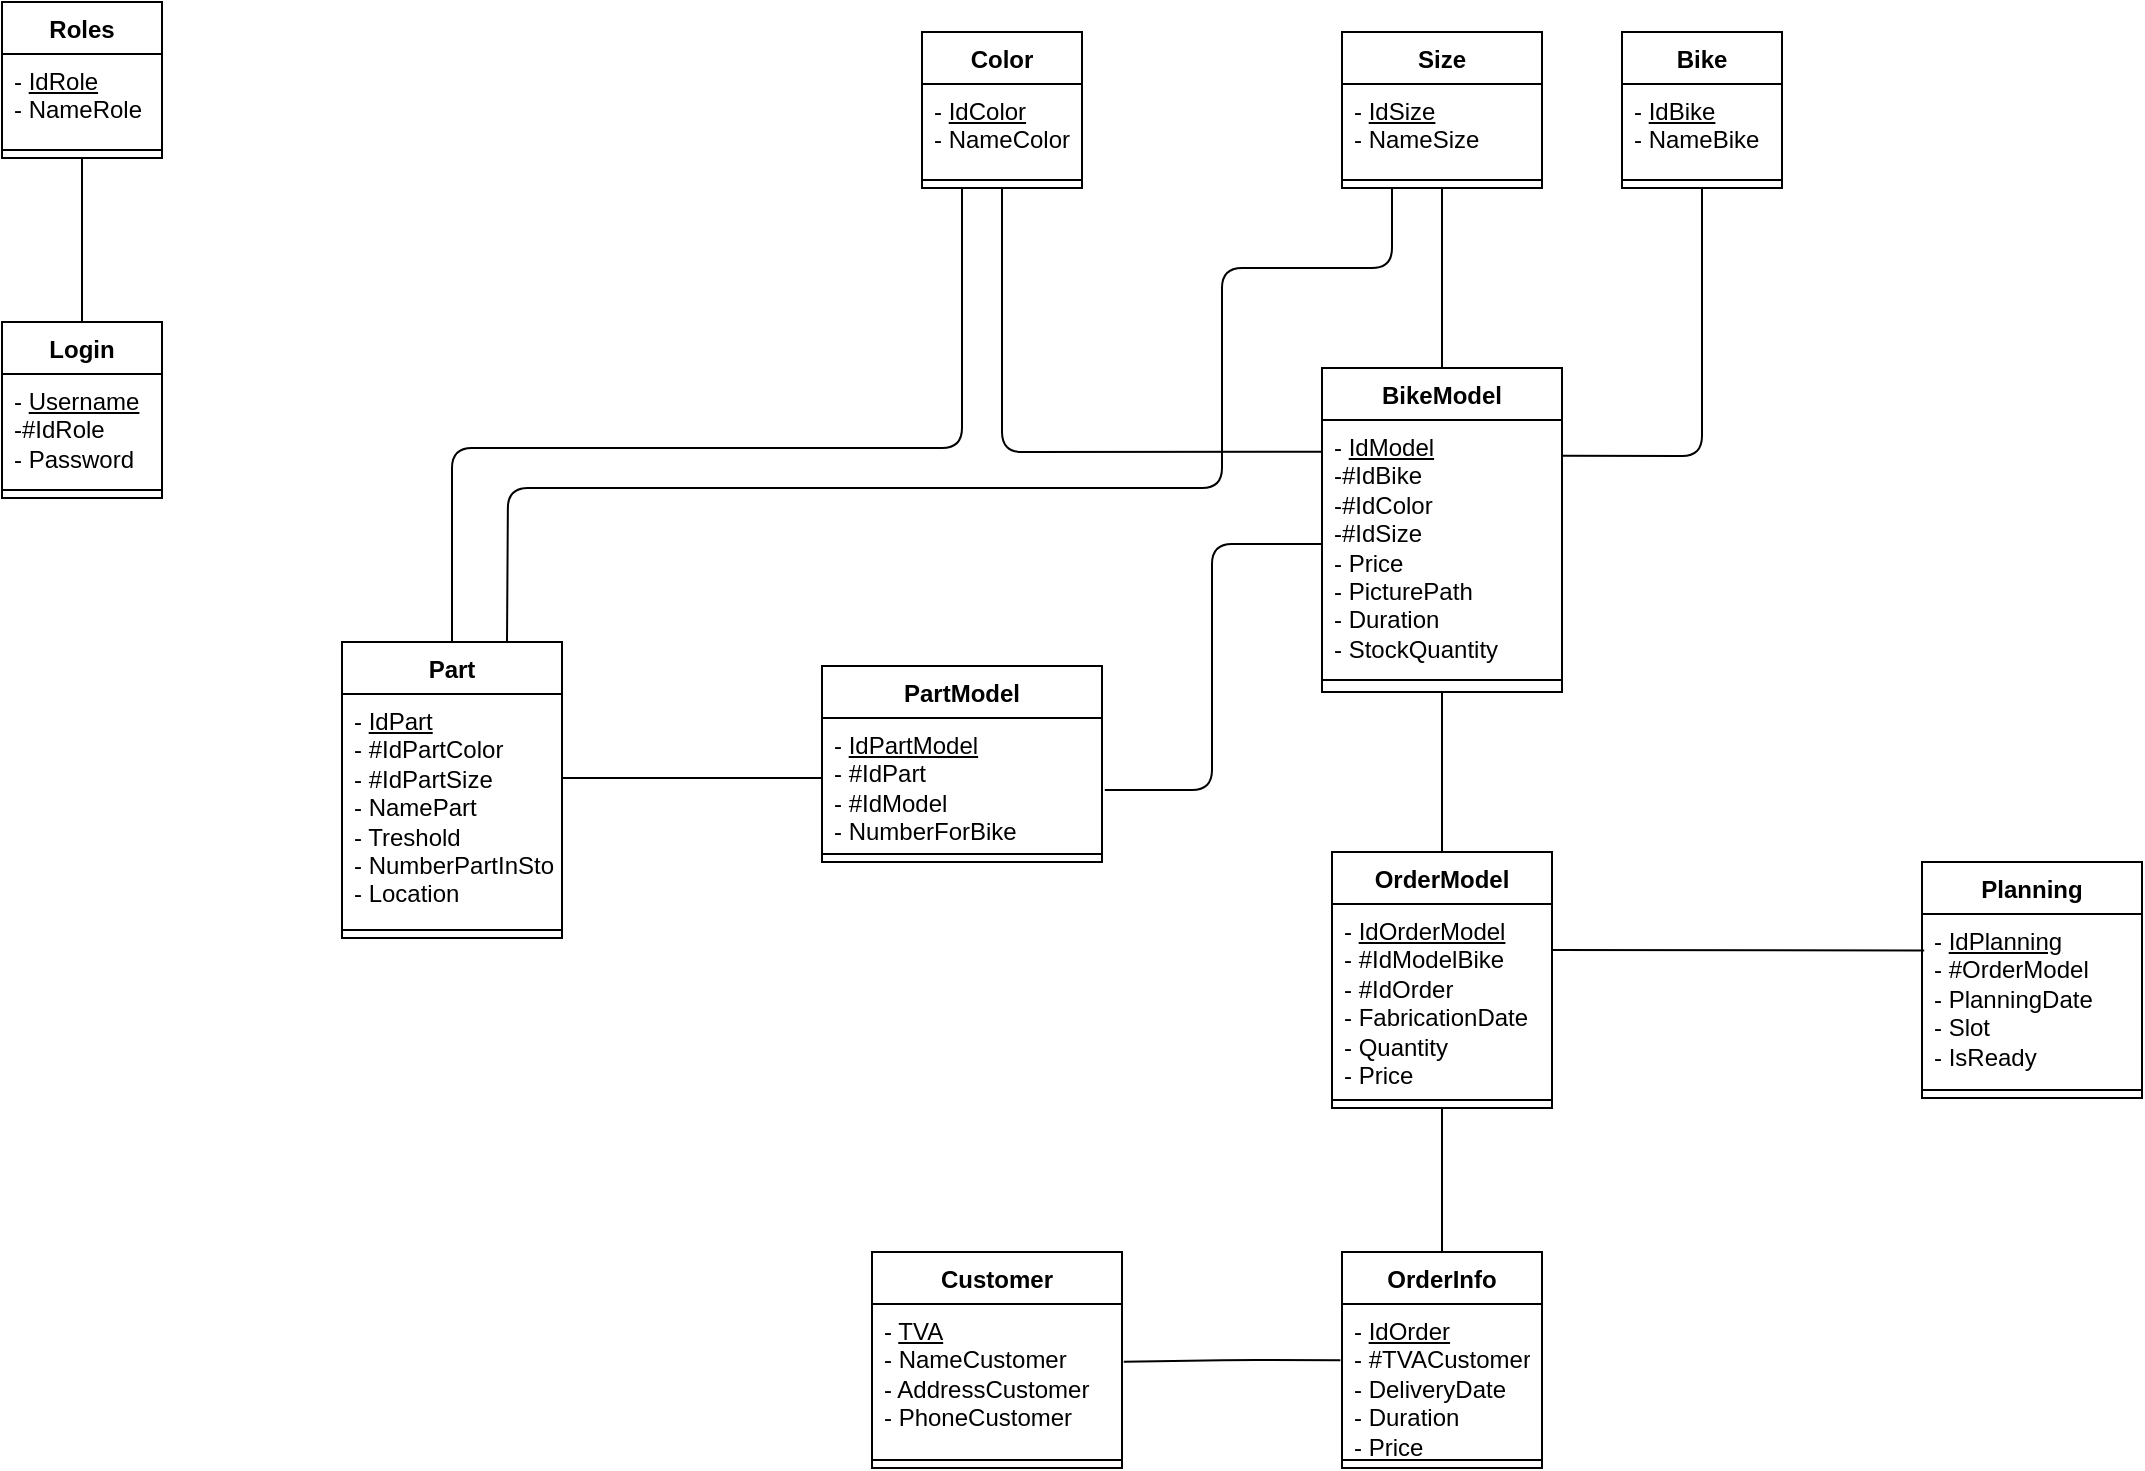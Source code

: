<mxfile version="13.9.9" type="device"><diagram id="qX9gPibm-6a1j7SN708z" name="Page-1"><mxGraphModel dx="813" dy="470" grid="1" gridSize="10" guides="1" tooltips="1" connect="1" arrows="1" fold="1" page="1" pageScale="1" pageWidth="1169" pageHeight="827" math="0" shadow="0"><root><mxCell id="0"/><mxCell id="1" parent="0"/><mxCell id="ENc7fdtIQxXdfOa7vAIx-1" value="Login" style="swimlane;fontStyle=1;align=center;verticalAlign=top;childLayout=stackLayout;horizontal=1;startSize=26;horizontalStack=0;resizeParent=1;resizeParentMax=0;resizeLast=0;collapsible=1;marginBottom=0;" parent="1" vertex="1"><mxGeometry x="30" y="207" width="80" height="88" as="geometry"/></mxCell><mxCell id="ENc7fdtIQxXdfOa7vAIx-2" value="- &lt;u&gt;Username&lt;br&gt;&lt;/u&gt;-#IdRole&lt;br&gt;- Password" style="text;strokeColor=none;fillColor=none;align=left;verticalAlign=top;spacingLeft=4;spacingRight=4;overflow=hidden;rotatable=0;points=[[0,0.5],[1,0.5]];portConstraint=eastwest;fontStyle=0;html=1;" parent="ENc7fdtIQxXdfOa7vAIx-1" vertex="1"><mxGeometry y="26" width="80" height="54" as="geometry"/></mxCell><mxCell id="ENc7fdtIQxXdfOa7vAIx-3" value="" style="line;strokeWidth=1;fillColor=none;align=left;verticalAlign=middle;spacingTop=-1;spacingLeft=3;spacingRight=3;rotatable=0;labelPosition=right;points=[];portConstraint=eastwest;" parent="ENc7fdtIQxXdfOa7vAIx-1" vertex="1"><mxGeometry y="80" width="80" height="8" as="geometry"/></mxCell><mxCell id="ENc7fdtIQxXdfOa7vAIx-4" value="BikeModel" style="swimlane;fontStyle=1;align=center;verticalAlign=top;childLayout=stackLayout;horizontal=1;startSize=26;horizontalStack=0;resizeParent=1;resizeParentMax=0;resizeLast=0;collapsible=1;marginBottom=0;" parent="1" vertex="1"><mxGeometry x="690" y="230" width="120" height="162" as="geometry"/></mxCell><mxCell id="ENc7fdtIQxXdfOa7vAIx-5" value="- &lt;u&gt;IdModel&lt;/u&gt;&lt;br&gt;-#IdBike&lt;br&gt;-#IdColor&lt;br&gt;-#IdSize&lt;br&gt;- Price&lt;br&gt;- PicturePath&lt;br&gt;- Duration&lt;br&gt;- StockQuantity" style="text;strokeColor=none;fillColor=none;align=left;verticalAlign=top;spacingLeft=4;spacingRight=4;overflow=hidden;rotatable=0;points=[[0,0.5],[1,0.5]];portConstraint=eastwest;fontStyle=0;html=1;" parent="ENc7fdtIQxXdfOa7vAIx-4" vertex="1"><mxGeometry y="26" width="120" height="124" as="geometry"/></mxCell><mxCell id="ENc7fdtIQxXdfOa7vAIx-6" value="" style="line;strokeWidth=1;fillColor=none;align=left;verticalAlign=middle;spacingTop=-1;spacingLeft=3;spacingRight=3;rotatable=0;labelPosition=right;points=[];portConstraint=eastwest;" parent="ENc7fdtIQxXdfOa7vAIx-4" vertex="1"><mxGeometry y="150" width="120" height="12" as="geometry"/></mxCell><mxCell id="ENc7fdtIQxXdfOa7vAIx-7" value="OrderModel" style="swimlane;fontStyle=1;align=center;verticalAlign=top;childLayout=stackLayout;horizontal=1;startSize=26;horizontalStack=0;resizeParent=1;resizeParentMax=0;resizeLast=0;collapsible=1;marginBottom=0;" parent="1" vertex="1"><mxGeometry x="695" y="472" width="110" height="128" as="geometry"/></mxCell><mxCell id="ENc7fdtIQxXdfOa7vAIx-8" value="- &lt;u&gt;IdOrderModel&lt;/u&gt;&lt;br&gt;- #IdModelBike&lt;br&gt;- #IdOrder&lt;br&gt;- FabricationDate&lt;br&gt;- Quantity&lt;br&gt;- Price" style="text;strokeColor=none;fillColor=none;align=left;verticalAlign=top;spacingLeft=4;spacingRight=4;overflow=hidden;rotatable=0;points=[[0,0.5],[1,0.5]];portConstraint=eastwest;fontStyle=0;html=1;" parent="ENc7fdtIQxXdfOa7vAIx-7" vertex="1"><mxGeometry y="26" width="110" height="94" as="geometry"/></mxCell><mxCell id="ENc7fdtIQxXdfOa7vAIx-9" value="" style="line;strokeWidth=1;fillColor=none;align=left;verticalAlign=middle;spacingTop=-1;spacingLeft=3;spacingRight=3;rotatable=0;labelPosition=right;points=[];portConstraint=eastwest;" parent="ENc7fdtIQxXdfOa7vAIx-7" vertex="1"><mxGeometry y="120" width="110" height="8" as="geometry"/></mxCell><mxCell id="ENc7fdtIQxXdfOa7vAIx-10" value="OrderInfo" style="swimlane;fontStyle=1;align=center;verticalAlign=top;childLayout=stackLayout;horizontal=1;startSize=26;horizontalStack=0;resizeParent=1;resizeParentMax=0;resizeLast=0;collapsible=1;marginBottom=0;" parent="1" vertex="1"><mxGeometry x="700" y="672" width="100" height="108" as="geometry"/></mxCell><mxCell id="ENc7fdtIQxXdfOa7vAIx-11" value="- &lt;u&gt;IdOrder&lt;/u&gt;&lt;br&gt;- #TVACustomer&lt;br&gt;- DeliveryDate&lt;br&gt;- Duration&lt;br&gt;- Price" style="text;strokeColor=none;fillColor=none;align=left;verticalAlign=top;spacingLeft=4;spacingRight=4;overflow=hidden;rotatable=0;points=[[0,0.5],[1,0.5]];portConstraint=eastwest;fontStyle=0;html=1;" parent="ENc7fdtIQxXdfOa7vAIx-10" vertex="1"><mxGeometry y="26" width="100" height="74" as="geometry"/></mxCell><mxCell id="ENc7fdtIQxXdfOa7vAIx-12" value="" style="line;strokeWidth=1;fillColor=none;align=left;verticalAlign=middle;spacingTop=-1;spacingLeft=3;spacingRight=3;rotatable=0;labelPosition=right;points=[];portConstraint=eastwest;" parent="ENc7fdtIQxXdfOa7vAIx-10" vertex="1"><mxGeometry y="100" width="100" height="8" as="geometry"/></mxCell><mxCell id="ENc7fdtIQxXdfOa7vAIx-13" value="Part" style="swimlane;fontStyle=1;align=center;verticalAlign=top;childLayout=stackLayout;horizontal=1;startSize=26;horizontalStack=0;resizeParent=1;resizeParentMax=0;resizeLast=0;collapsible=1;marginBottom=0;" parent="1" vertex="1"><mxGeometry x="200" y="367" width="110" height="148" as="geometry"/></mxCell><mxCell id="ENc7fdtIQxXdfOa7vAIx-14" value="- &lt;u&gt;IdPart&lt;/u&gt;&lt;br&gt;- #IdPartColor&lt;br&gt;- #IdPartSize&lt;br&gt;- NamePart&lt;br&gt;- Treshold&lt;br&gt;- NumberPartInStock&lt;br&gt;- Location" style="text;strokeColor=none;fillColor=none;align=left;verticalAlign=top;spacingLeft=4;spacingRight=4;overflow=hidden;rotatable=0;points=[[0,0.5],[1,0.5]];portConstraint=eastwest;fontStyle=0;html=1;" parent="ENc7fdtIQxXdfOa7vAIx-13" vertex="1"><mxGeometry y="26" width="110" height="114" as="geometry"/></mxCell><mxCell id="ENc7fdtIQxXdfOa7vAIx-15" value="" style="line;strokeWidth=1;fillColor=none;align=left;verticalAlign=middle;spacingTop=-1;spacingLeft=3;spacingRight=3;rotatable=0;labelPosition=right;points=[];portConstraint=eastwest;" parent="ENc7fdtIQxXdfOa7vAIx-13" vertex="1"><mxGeometry y="140" width="110" height="8" as="geometry"/></mxCell><mxCell id="ENc7fdtIQxXdfOa7vAIx-16" value="PartModel" style="swimlane;fontStyle=1;align=center;verticalAlign=top;childLayout=stackLayout;horizontal=1;startSize=26;horizontalStack=0;resizeParent=1;resizeParentMax=0;resizeLast=0;collapsible=1;marginBottom=0;" parent="1" vertex="1"><mxGeometry x="440" y="379" width="140" height="98" as="geometry"/></mxCell><mxCell id="ENc7fdtIQxXdfOa7vAIx-17" value="- &lt;u&gt;IdPartModel&lt;/u&gt;&lt;br&gt;- #IdPart&lt;br&gt;- #IdModel&lt;br&gt;- NumberForBike" style="text;strokeColor=none;fillColor=none;align=left;verticalAlign=top;spacingLeft=4;spacingRight=4;overflow=hidden;rotatable=0;points=[[0,0.5],[1,0.5]];portConstraint=eastwest;fontStyle=0;html=1;" parent="ENc7fdtIQxXdfOa7vAIx-16" vertex="1"><mxGeometry y="26" width="140" height="64" as="geometry"/></mxCell><mxCell id="ENc7fdtIQxXdfOa7vAIx-18" value="" style="line;strokeWidth=1;fillColor=none;align=left;verticalAlign=middle;spacingTop=-1;spacingLeft=3;spacingRight=3;rotatable=0;labelPosition=right;points=[];portConstraint=eastwest;" parent="ENc7fdtIQxXdfOa7vAIx-16" vertex="1"><mxGeometry y="90" width="140" height="8" as="geometry"/></mxCell><mxCell id="ENc7fdtIQxXdfOa7vAIx-19" value="" style="endArrow=none;html=1;entryX=0.5;entryY=1;entryDx=0;entryDy=0;exitX=0.5;exitY=0;exitDx=0;exitDy=0;" parent="1" source="ENc7fdtIQxXdfOa7vAIx-7" target="ENc7fdtIQxXdfOa7vAIx-4" edge="1"><mxGeometry width="50" height="50" relative="1" as="geometry"><mxPoint x="590" y="350" as="sourcePoint"/><mxPoint x="640" y="300" as="targetPoint"/></mxGeometry></mxCell><mxCell id="ENc7fdtIQxXdfOa7vAIx-20" value="" style="endArrow=none;html=1;entryX=0;entryY=0.5;entryDx=0;entryDy=0;exitX=1.01;exitY=0.562;exitDx=0;exitDy=0;exitPerimeter=0;" parent="1" source="ENc7fdtIQxXdfOa7vAIx-17" target="ENc7fdtIQxXdfOa7vAIx-5" edge="1"><mxGeometry width="50" height="50" relative="1" as="geometry"><mxPoint x="580" y="442" as="sourcePoint"/><mxPoint x="729.8" y="338" as="targetPoint"/><Array as="points"><mxPoint x="635" y="441"/><mxPoint x="635" y="318"/></Array></mxGeometry></mxCell><mxCell id="ENc7fdtIQxXdfOa7vAIx-21" value="" style="endArrow=none;html=1;entryX=0.5;entryY=1;entryDx=0;entryDy=0;exitX=0.5;exitY=0;exitDx=0;exitDy=0;" parent="1" source="ENc7fdtIQxXdfOa7vAIx-10" target="ENc7fdtIQxXdfOa7vAIx-7" edge="1"><mxGeometry width="50" height="50" relative="1" as="geometry"><mxPoint x="625" y="460" as="sourcePoint"/><mxPoint x="675" y="410" as="targetPoint"/></mxGeometry></mxCell><mxCell id="ENc7fdtIQxXdfOa7vAIx-22" value="Customer" style="swimlane;fontStyle=1;align=center;verticalAlign=top;childLayout=stackLayout;horizontal=1;startSize=26;horizontalStack=0;resizeParent=1;resizeParentMax=0;resizeLast=0;collapsible=1;marginBottom=0;" parent="1" vertex="1"><mxGeometry x="465" y="672" width="125" height="108" as="geometry"/></mxCell><mxCell id="ENc7fdtIQxXdfOa7vAIx-23" value="- &lt;u&gt;TVA&lt;/u&gt;&lt;br&gt;- NameCustomer&lt;br&gt;- AddressCustomer&lt;br&gt;- PhoneCustomer" style="text;strokeColor=none;fillColor=none;align=left;verticalAlign=top;spacingLeft=4;spacingRight=4;overflow=hidden;rotatable=0;points=[[0,0.5],[1,0.5]];portConstraint=eastwest;fontStyle=0;html=1;" parent="ENc7fdtIQxXdfOa7vAIx-22" vertex="1"><mxGeometry y="26" width="125" height="74" as="geometry"/></mxCell><mxCell id="ENc7fdtIQxXdfOa7vAIx-24" value="" style="line;strokeWidth=1;fillColor=none;align=left;verticalAlign=middle;spacingTop=-1;spacingLeft=3;spacingRight=3;rotatable=0;labelPosition=right;points=[];portConstraint=eastwest;" parent="ENc7fdtIQxXdfOa7vAIx-22" vertex="1"><mxGeometry y="100" width="125" height="8" as="geometry"/></mxCell><mxCell id="ENc7fdtIQxXdfOa7vAIx-25" value="" style="endArrow=none;html=1;exitX=1.007;exitY=0.39;exitDx=0;exitDy=0;entryX=-0.008;entryY=0.38;entryDx=0;entryDy=0;entryPerimeter=0;exitPerimeter=0;" parent="1" source="ENc7fdtIQxXdfOa7vAIx-23" target="ENc7fdtIQxXdfOa7vAIx-11" edge="1"><mxGeometry width="50" height="50" relative="1" as="geometry"><mxPoint x="640" y="702" as="sourcePoint"/><mxPoint x="690" y="652" as="targetPoint"/><Array as="points"><mxPoint x="650" y="726"/></Array></mxGeometry></mxCell><mxCell id="ENc7fdtIQxXdfOa7vAIx-26" value="Color" style="swimlane;fontStyle=1;align=center;verticalAlign=top;childLayout=stackLayout;horizontal=1;startSize=26;horizontalStack=0;resizeParent=1;resizeParentMax=0;resizeLast=0;collapsible=1;marginBottom=0;" parent="1" vertex="1"><mxGeometry x="490" y="62" width="80" height="78" as="geometry"/></mxCell><mxCell id="ENc7fdtIQxXdfOa7vAIx-27" value="- &lt;u&gt;IdColor&lt;/u&gt;&lt;br&gt;- NameColor" style="text;strokeColor=none;fillColor=none;align=left;verticalAlign=top;spacingLeft=4;spacingRight=4;overflow=hidden;rotatable=0;points=[[0,0.5],[1,0.5]];portConstraint=eastwest;fontStyle=0;html=1;" parent="ENc7fdtIQxXdfOa7vAIx-26" vertex="1"><mxGeometry y="26" width="80" height="44" as="geometry"/></mxCell><mxCell id="ENc7fdtIQxXdfOa7vAIx-28" value="" style="line;strokeWidth=1;fillColor=none;align=left;verticalAlign=middle;spacingTop=-1;spacingLeft=3;spacingRight=3;rotatable=0;labelPosition=right;points=[];portConstraint=eastwest;" parent="ENc7fdtIQxXdfOa7vAIx-26" vertex="1"><mxGeometry y="70" width="80" height="8" as="geometry"/></mxCell><mxCell id="ENc7fdtIQxXdfOa7vAIx-29" value="Size" style="swimlane;fontStyle=1;align=center;verticalAlign=top;childLayout=stackLayout;horizontal=1;startSize=26;horizontalStack=0;resizeParent=1;resizeParentMax=0;resizeLast=0;collapsible=1;marginBottom=0;" parent="1" vertex="1"><mxGeometry x="700" y="62" width="100" height="78" as="geometry"/></mxCell><mxCell id="ENc7fdtIQxXdfOa7vAIx-30" value="- &lt;u&gt;IdSize&lt;/u&gt;&lt;br&gt;- NameSize" style="text;strokeColor=none;fillColor=none;align=left;verticalAlign=top;spacingLeft=4;spacingRight=4;overflow=hidden;rotatable=0;points=[[0,0.5],[1,0.5]];portConstraint=eastwest;fontStyle=0;html=1;" parent="ENc7fdtIQxXdfOa7vAIx-29" vertex="1"><mxGeometry y="26" width="100" height="44" as="geometry"/></mxCell><mxCell id="ENc7fdtIQxXdfOa7vAIx-31" value="" style="line;strokeWidth=1;fillColor=none;align=left;verticalAlign=middle;spacingTop=-1;spacingLeft=3;spacingRight=3;rotatable=0;labelPosition=right;points=[];portConstraint=eastwest;" parent="ENc7fdtIQxXdfOa7vAIx-29" vertex="1"><mxGeometry y="70" width="100" height="8" as="geometry"/></mxCell><mxCell id="ENc7fdtIQxXdfOa7vAIx-32" value="Bike" style="swimlane;fontStyle=1;align=center;verticalAlign=top;childLayout=stackLayout;horizontal=1;startSize=26;horizontalStack=0;resizeParent=1;resizeParentMax=0;resizeLast=0;collapsible=1;marginBottom=0;" parent="1" vertex="1"><mxGeometry x="840" y="62" width="80" height="78" as="geometry"/></mxCell><mxCell id="ENc7fdtIQxXdfOa7vAIx-33" value="- &lt;u&gt;IdBike&lt;/u&gt;&lt;br&gt;- NameBike" style="text;strokeColor=none;fillColor=none;align=left;verticalAlign=top;spacingLeft=4;spacingRight=4;overflow=hidden;rotatable=0;points=[[0,0.5],[1,0.5]];portConstraint=eastwest;fontStyle=0;html=1;" parent="ENc7fdtIQxXdfOa7vAIx-32" vertex="1"><mxGeometry y="26" width="80" height="44" as="geometry"/></mxCell><mxCell id="ENc7fdtIQxXdfOa7vAIx-34" value="" style="line;strokeWidth=1;fillColor=none;align=left;verticalAlign=middle;spacingTop=-1;spacingLeft=3;spacingRight=3;rotatable=0;labelPosition=right;points=[];portConstraint=eastwest;" parent="ENc7fdtIQxXdfOa7vAIx-32" vertex="1"><mxGeometry y="70" width="80" height="8" as="geometry"/></mxCell><mxCell id="ENc7fdtIQxXdfOa7vAIx-35" value="" style="curved=1;endArrow=none;html=1;rounded=0;entryX=0.5;entryY=1;entryDx=0;entryDy=0;endFill=0;exitX=0.5;exitY=0;exitDx=0;exitDy=0;" parent="1" source="ENc7fdtIQxXdfOa7vAIx-4" target="ENc7fdtIQxXdfOa7vAIx-29" edge="1"><mxGeometry width="50" height="50" relative="1" as="geometry"><mxPoint x="730" y="230" as="sourcePoint"/><mxPoint x="850" y="170" as="targetPoint"/><Array as="points"/></mxGeometry></mxCell><mxCell id="ENc7fdtIQxXdfOa7vAIx-36" value="" style="endArrow=none;html=1;entryX=0.5;entryY=1;entryDx=0;entryDy=0;exitX=1.003;exitY=0.144;exitDx=0;exitDy=0;exitPerimeter=0;" parent="1" source="ENc7fdtIQxXdfOa7vAIx-5" target="ENc7fdtIQxXdfOa7vAIx-32" edge="1"><mxGeometry width="50" height="50" relative="1" as="geometry"><mxPoint x="815" y="274" as="sourcePoint"/><mxPoint x="805" y="152" as="targetPoint"/><Array as="points"><mxPoint x="880" y="274"/></Array></mxGeometry></mxCell><mxCell id="ENc7fdtIQxXdfOa7vAIx-37" value="" style="endArrow=none;html=1;exitX=0.5;exitY=1;exitDx=0;exitDy=0;entryX=0.003;entryY=0.128;entryDx=0;entryDy=0;entryPerimeter=0;" parent="1" source="ENc7fdtIQxXdfOa7vAIx-26" target="ENc7fdtIQxXdfOa7vAIx-5" edge="1"><mxGeometry width="50" height="50" relative="1" as="geometry"><mxPoint x="645" y="192" as="sourcePoint"/><mxPoint x="695" y="142" as="targetPoint"/><Array as="points"><mxPoint x="530" y="272"/></Array></mxGeometry></mxCell><mxCell id="ENc7fdtIQxXdfOa7vAIx-38" style="edgeStyle=orthogonalEdgeStyle;rounded=0;orthogonalLoop=1;jettySize=auto;html=1;exitX=1;exitY=0.5;exitDx=0;exitDy=0;entryX=0;entryY=0.5;entryDx=0;entryDy=0;endArrow=none;endFill=0;" parent="1" source="ENc7fdtIQxXdfOa7vAIx-14" target="ENc7fdtIQxXdfOa7vAIx-17" edge="1"><mxGeometry relative="1" as="geometry"><Array as="points"><mxPoint x="310" y="435"/></Array></mxGeometry></mxCell><mxCell id="ENc7fdtIQxXdfOa7vAIx-39" style="edgeStyle=orthogonalEdgeStyle;rounded=0;orthogonalLoop=1;jettySize=auto;html=1;entryX=0.5;entryY=0;entryDx=0;entryDy=0;endArrow=none;endFill=0;" parent="1" source="ENc7fdtIQxXdfOa7vAIx-40" target="ENc7fdtIQxXdfOa7vAIx-1" edge="1"><mxGeometry relative="1" as="geometry"/></mxCell><mxCell id="ENc7fdtIQxXdfOa7vAIx-40" value="Roles" style="swimlane;fontStyle=1;align=center;verticalAlign=top;childLayout=stackLayout;horizontal=1;startSize=26;horizontalStack=0;resizeParent=1;resizeParentMax=0;resizeLast=0;collapsible=1;marginBottom=0;" parent="1" vertex="1"><mxGeometry x="30" y="47" width="80" height="78" as="geometry"/></mxCell><mxCell id="ENc7fdtIQxXdfOa7vAIx-41" value="- &lt;u&gt;IdRole&lt;/u&gt;&lt;br&gt;- NameRole" style="text;strokeColor=none;fillColor=none;align=left;verticalAlign=top;spacingLeft=4;spacingRight=4;overflow=hidden;rotatable=0;points=[[0,0.5],[1,0.5]];portConstraint=eastwest;fontStyle=0;html=1;" parent="ENc7fdtIQxXdfOa7vAIx-40" vertex="1"><mxGeometry y="26" width="80" height="44" as="geometry"/></mxCell><mxCell id="ENc7fdtIQxXdfOa7vAIx-42" value="" style="line;strokeWidth=1;fillColor=none;align=left;verticalAlign=middle;spacingTop=-1;spacingLeft=3;spacingRight=3;rotatable=0;labelPosition=right;points=[];portConstraint=eastwest;" parent="ENc7fdtIQxXdfOa7vAIx-40" vertex="1"><mxGeometry y="70" width="80" height="8" as="geometry"/></mxCell><mxCell id="ENc7fdtIQxXdfOa7vAIx-43" value="Planning" style="swimlane;fontStyle=1;align=center;verticalAlign=top;childLayout=stackLayout;horizontal=1;startSize=26;horizontalStack=0;resizeParent=1;resizeParentMax=0;resizeLast=0;collapsible=1;marginBottom=0;" parent="1" vertex="1"><mxGeometry x="990" y="477" width="110" height="118" as="geometry"/></mxCell><mxCell id="ENc7fdtIQxXdfOa7vAIx-44" value="- &lt;u&gt;IdPlanning&lt;/u&gt;&lt;br&gt;- #OrderModel&lt;br&gt;- PlanningDate&lt;br&gt;- Slot&lt;br&gt;- IsReady" style="text;strokeColor=none;fillColor=none;align=left;verticalAlign=top;spacingLeft=4;spacingRight=4;overflow=hidden;rotatable=0;points=[[0,0.5],[1,0.5]];portConstraint=eastwest;fontStyle=0;html=1;" parent="ENc7fdtIQxXdfOa7vAIx-43" vertex="1"><mxGeometry y="26" width="110" height="84" as="geometry"/></mxCell><mxCell id="ENc7fdtIQxXdfOa7vAIx-45" value="" style="line;strokeWidth=1;fillColor=none;align=left;verticalAlign=middle;spacingTop=-1;spacingLeft=3;spacingRight=3;rotatable=0;labelPosition=right;points=[];portConstraint=eastwest;" parent="ENc7fdtIQxXdfOa7vAIx-43" vertex="1"><mxGeometry y="110" width="110" height="8" as="geometry"/></mxCell><mxCell id="ENc7fdtIQxXdfOa7vAIx-46" value="" style="endArrow=none;html=1;rounded=0;entryX=0.01;entryY=0.217;entryDx=0;entryDy=0;entryPerimeter=0;exitX=1.001;exitY=0.245;exitDx=0;exitDy=0;exitPerimeter=0;" parent="1" source="ENc7fdtIQxXdfOa7vAIx-8" target="ENc7fdtIQxXdfOa7vAIx-44" edge="1"><mxGeometry width="50" height="50" relative="1" as="geometry"><mxPoint x="810" y="521" as="sourcePoint"/><mxPoint x="875" y="232" as="targetPoint"/></mxGeometry></mxCell><mxCell id="6sGMU9mwIJ3YMVXKqa0L-1" value="" style="endArrow=none;html=1;entryX=0.25;entryY=1;entryDx=0;entryDy=0;exitX=0.5;exitY=0;exitDx=0;exitDy=0;" edge="1" parent="1" source="ENc7fdtIQxXdfOa7vAIx-13" target="ENc7fdtIQxXdfOa7vAIx-26"><mxGeometry width="50" height="50" relative="1" as="geometry"><mxPoint x="520" y="250" as="sourcePoint"/><mxPoint x="570" y="200" as="targetPoint"/><Array as="points"><mxPoint x="255" y="270"/><mxPoint x="510" y="270"/></Array></mxGeometry></mxCell><mxCell id="6sGMU9mwIJ3YMVXKqa0L-2" value="" style="endArrow=none;html=1;entryX=0.25;entryY=1;entryDx=0;entryDy=0;exitX=0.75;exitY=0;exitDx=0;exitDy=0;" edge="1" parent="1" source="ENc7fdtIQxXdfOa7vAIx-13" target="ENc7fdtIQxXdfOa7vAIx-29"><mxGeometry width="50" height="50" relative="1" as="geometry"><mxPoint x="520" y="250" as="sourcePoint"/><mxPoint x="570" y="200" as="targetPoint"/><Array as="points"><mxPoint x="283" y="290"/><mxPoint x="640" y="290"/><mxPoint x="640" y="180"/><mxPoint x="725" y="180"/></Array></mxGeometry></mxCell></root></mxGraphModel></diagram></mxfile>